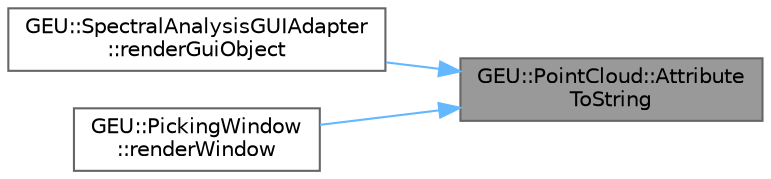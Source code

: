 digraph "GEU::PointCloud::AttributeToString"
{
 // LATEX_PDF_SIZE
  bgcolor="transparent";
  edge [fontname=Helvetica,fontsize=10,labelfontname=Helvetica,labelfontsize=10];
  node [fontname=Helvetica,fontsize=10,shape=box,height=0.2,width=0.4];
  rankdir="RL";
  Node1 [id="Node000001",label="GEU::PointCloud::Attribute\lToString",height=0.2,width=0.4,color="gray40", fillcolor="grey60", style="filled", fontcolor="black",tooltip=" "];
  Node1 -> Node2 [id="edge1_Node000001_Node000002",dir="back",color="steelblue1",style="solid",tooltip=" "];
  Node2 [id="Node000002",label="GEU::SpectralAnalysisGUIAdapter\l::renderGuiObject",height=0.2,width=0.4,color="grey40", fillcolor="white", style="filled",URL="$d0/d05/class_g_e_u_1_1_spectral_analysis_g_u_i_adapter.html#a32508f5a1377ace9941d1e8d57ec78ba",tooltip="Custom module GUI window contents."];
  Node1 -> Node3 [id="edge2_Node000001_Node000003",dir="back",color="steelblue1",style="solid",tooltip=" "];
  Node3 [id="Node000003",label="GEU::PickingWindow\l::renderWindow",height=0.2,width=0.4,color="grey40", fillcolor="white", style="filled",URL="$d9/d01/class_g_e_u_1_1_picking_window.html#a56f55b34996a68d41418a2df8ea008db",tooltip="Renders the window and contents."];
}
